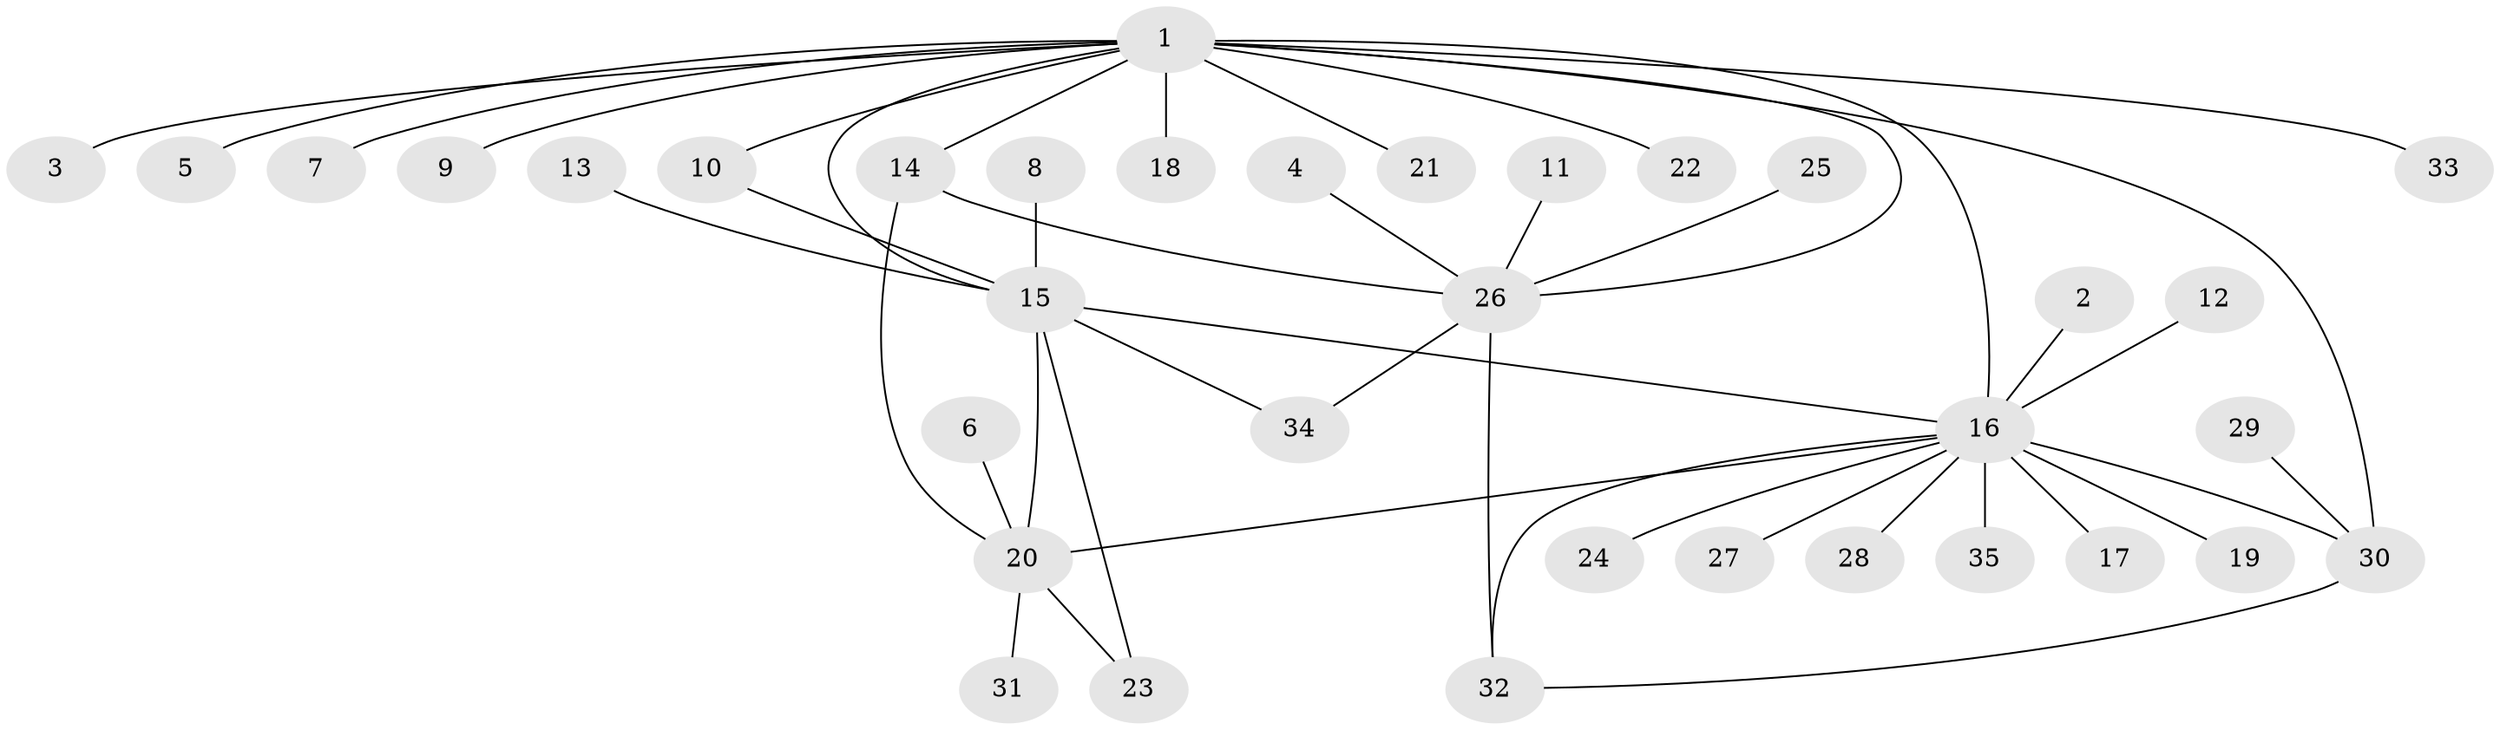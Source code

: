 // original degree distribution, {4: 0.08695652173913043, 8: 0.043478260869565216, 6: 0.014492753623188406, 3: 0.043478260869565216, 5: 0.057971014492753624, 11: 0.028985507246376812, 1: 0.5652173913043478, 2: 0.15942028985507245}
// Generated by graph-tools (version 1.1) at 2025/50/03/09/25 03:50:36]
// undirected, 35 vertices, 44 edges
graph export_dot {
graph [start="1"]
  node [color=gray90,style=filled];
  1;
  2;
  3;
  4;
  5;
  6;
  7;
  8;
  9;
  10;
  11;
  12;
  13;
  14;
  15;
  16;
  17;
  18;
  19;
  20;
  21;
  22;
  23;
  24;
  25;
  26;
  27;
  28;
  29;
  30;
  31;
  32;
  33;
  34;
  35;
  1 -- 3 [weight=1.0];
  1 -- 5 [weight=1.0];
  1 -- 7 [weight=1.0];
  1 -- 9 [weight=1.0];
  1 -- 10 [weight=1.0];
  1 -- 14 [weight=1.0];
  1 -- 15 [weight=2.0];
  1 -- 16 [weight=2.0];
  1 -- 18 [weight=1.0];
  1 -- 21 [weight=1.0];
  1 -- 22 [weight=1.0];
  1 -- 26 [weight=2.0];
  1 -- 30 [weight=1.0];
  1 -- 33 [weight=1.0];
  2 -- 16 [weight=1.0];
  4 -- 26 [weight=1.0];
  6 -- 20 [weight=1.0];
  8 -- 15 [weight=1.0];
  10 -- 15 [weight=1.0];
  11 -- 26 [weight=1.0];
  12 -- 16 [weight=1.0];
  13 -- 15 [weight=1.0];
  14 -- 20 [weight=1.0];
  14 -- 26 [weight=1.0];
  15 -- 16 [weight=1.0];
  15 -- 20 [weight=1.0];
  15 -- 23 [weight=1.0];
  15 -- 34 [weight=1.0];
  16 -- 17 [weight=1.0];
  16 -- 19 [weight=1.0];
  16 -- 20 [weight=1.0];
  16 -- 24 [weight=1.0];
  16 -- 27 [weight=1.0];
  16 -- 28 [weight=1.0];
  16 -- 30 [weight=1.0];
  16 -- 32 [weight=1.0];
  16 -- 35 [weight=1.0];
  20 -- 23 [weight=1.0];
  20 -- 31 [weight=1.0];
  25 -- 26 [weight=1.0];
  26 -- 32 [weight=1.0];
  26 -- 34 [weight=1.0];
  29 -- 30 [weight=1.0];
  30 -- 32 [weight=1.0];
}
